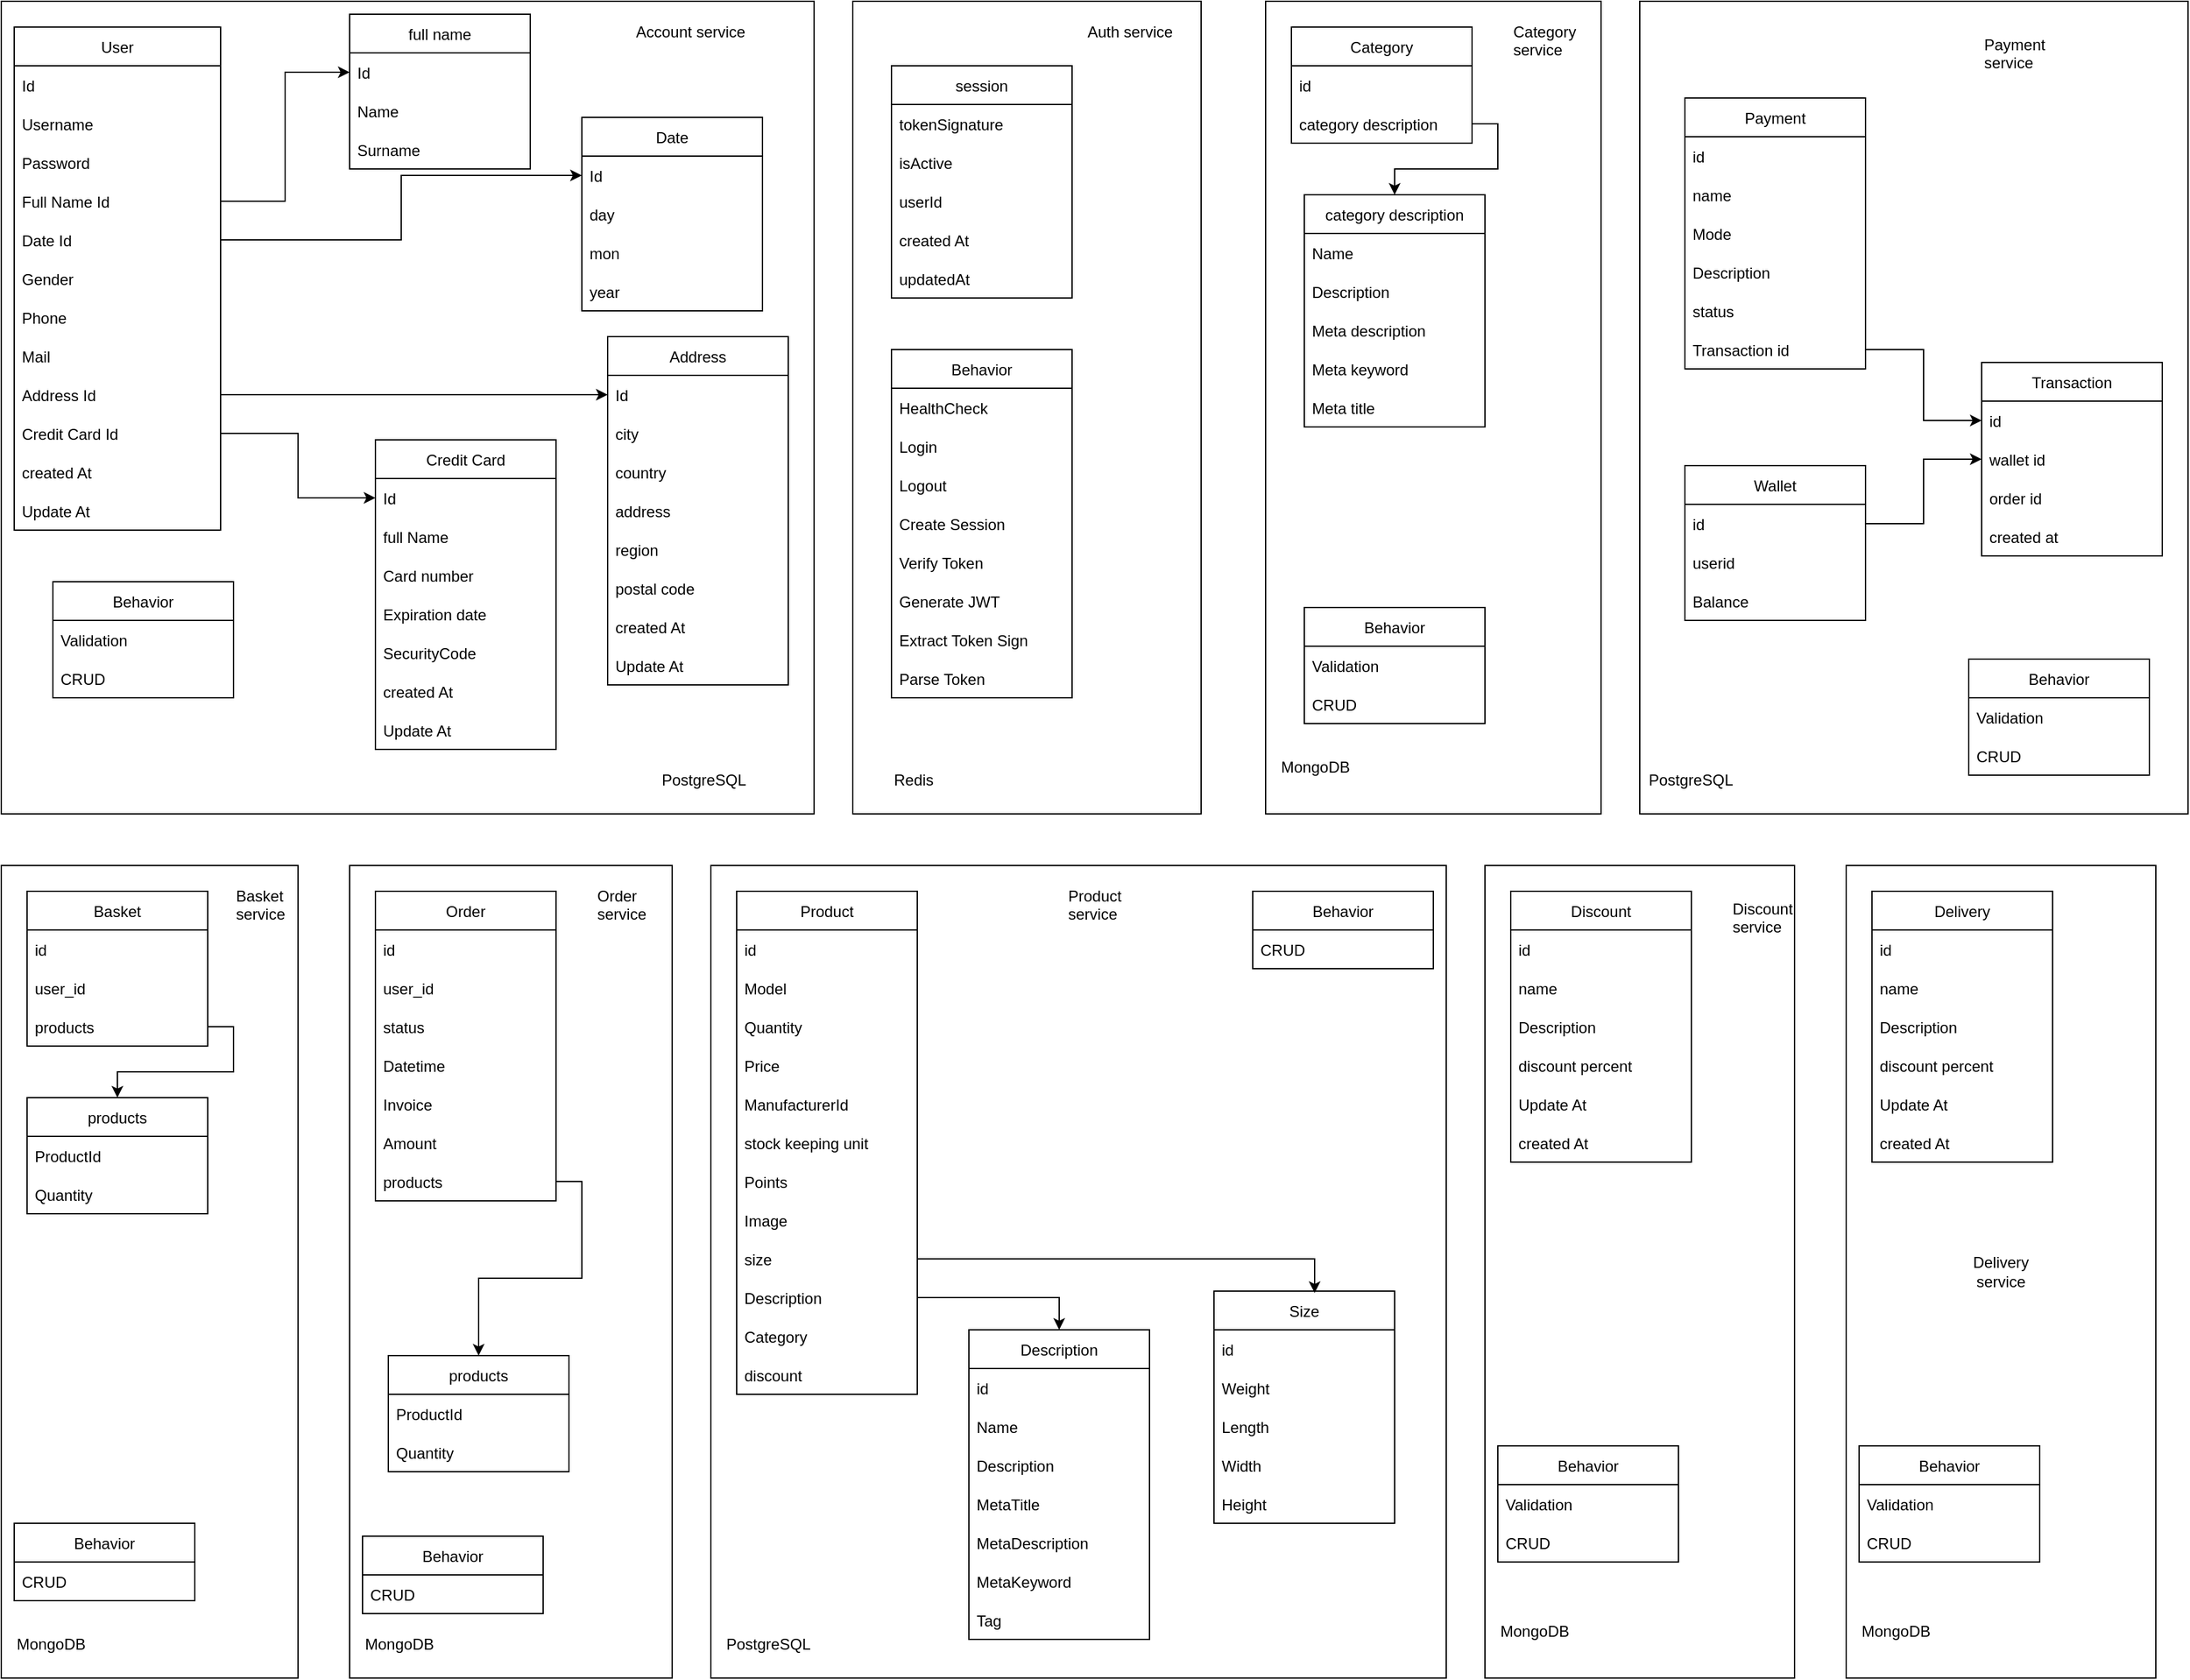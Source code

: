 <mxfile version="17.4.6" type="device"><diagram id="QodYgu4wRGv-a1QYuqmy" name="Page-1"><mxGraphModel dx="2462" dy="1123" grid="1" gridSize="10" guides="1" tooltips="1" connect="1" arrows="1" fold="1" page="0" pageScale="1" pageWidth="850" pageHeight="1100" math="0" shadow="0"><root><mxCell id="0"/><mxCell id="1" parent="0"/><mxCell id="Ab3sia8D4snKy1wWI04k-72" value="" style="rounded=0;whiteSpace=wrap;html=1;" vertex="1" parent="1"><mxGeometry x="70" y="-110" width="270" height="630" as="geometry"/></mxCell><mxCell id="Ab3sia8D4snKy1wWI04k-45" value="" style="whiteSpace=wrap;html=1;aspect=fixed;" vertex="1" parent="1"><mxGeometry x="-590" y="-110" width="630" height="630" as="geometry"/></mxCell><mxCell id="Ab3sia8D4snKy1wWI04k-1" value="User" style="swimlane;fontStyle=0;childLayout=stackLayout;horizontal=1;startSize=30;horizontalStack=0;resizeParent=1;resizeParentMax=0;resizeLast=0;collapsible=1;marginBottom=0;" vertex="1" parent="1"><mxGeometry x="-580" y="-90" width="160" height="390" as="geometry"><mxRectangle x="-580" y="-60" width="60" height="30" as="alternateBounds"/></mxGeometry></mxCell><mxCell id="Ab3sia8D4snKy1wWI04k-2" value="Id" style="text;strokeColor=none;fillColor=none;align=left;verticalAlign=middle;spacingLeft=4;spacingRight=4;overflow=hidden;points=[[0,0.5],[1,0.5]];portConstraint=eastwest;rotatable=0;" vertex="1" parent="Ab3sia8D4snKy1wWI04k-1"><mxGeometry y="30" width="160" height="30" as="geometry"/></mxCell><mxCell id="Ab3sia8D4snKy1wWI04k-3" value="Username" style="text;strokeColor=none;fillColor=none;align=left;verticalAlign=middle;spacingLeft=4;spacingRight=4;overflow=hidden;points=[[0,0.5],[1,0.5]];portConstraint=eastwest;rotatable=0;" vertex="1" parent="Ab3sia8D4snKy1wWI04k-1"><mxGeometry y="60" width="160" height="30" as="geometry"/></mxCell><mxCell id="Ab3sia8D4snKy1wWI04k-10" value="Password" style="text;strokeColor=none;fillColor=none;align=left;verticalAlign=middle;spacingLeft=4;spacingRight=4;overflow=hidden;points=[[0,0.5],[1,0.5]];portConstraint=eastwest;rotatable=0;" vertex="1" parent="Ab3sia8D4snKy1wWI04k-1"><mxGeometry y="90" width="160" height="30" as="geometry"/></mxCell><mxCell id="Ab3sia8D4snKy1wWI04k-11" value="Full Name Id" style="text;strokeColor=none;fillColor=none;align=left;verticalAlign=middle;spacingLeft=4;spacingRight=4;overflow=hidden;points=[[0,0.5],[1,0.5]];portConstraint=eastwest;rotatable=0;" vertex="1" parent="Ab3sia8D4snKy1wWI04k-1"><mxGeometry y="120" width="160" height="30" as="geometry"/></mxCell><mxCell id="Ab3sia8D4snKy1wWI04k-12" value="Date Id" style="text;strokeColor=none;fillColor=none;align=left;verticalAlign=middle;spacingLeft=4;spacingRight=4;overflow=hidden;points=[[0,0.5],[1,0.5]];portConstraint=eastwest;rotatable=0;" vertex="1" parent="Ab3sia8D4snKy1wWI04k-1"><mxGeometry y="150" width="160" height="30" as="geometry"/></mxCell><mxCell id="Ab3sia8D4snKy1wWI04k-13" value="Gender" style="text;strokeColor=none;fillColor=none;align=left;verticalAlign=middle;spacingLeft=4;spacingRight=4;overflow=hidden;points=[[0,0.5],[1,0.5]];portConstraint=eastwest;rotatable=0;" vertex="1" parent="Ab3sia8D4snKy1wWI04k-1"><mxGeometry y="180" width="160" height="30" as="geometry"/></mxCell><mxCell id="Ab3sia8D4snKy1wWI04k-9" value="Phone" style="text;strokeColor=none;fillColor=none;align=left;verticalAlign=middle;spacingLeft=4;spacingRight=4;overflow=hidden;points=[[0,0.5],[1,0.5]];portConstraint=eastwest;rotatable=0;" vertex="1" parent="Ab3sia8D4snKy1wWI04k-1"><mxGeometry y="210" width="160" height="30" as="geometry"/></mxCell><mxCell id="Ab3sia8D4snKy1wWI04k-25" value="Mail" style="text;strokeColor=none;fillColor=none;align=left;verticalAlign=middle;spacingLeft=4;spacingRight=4;overflow=hidden;points=[[0,0.5],[1,0.5]];portConstraint=eastwest;rotatable=0;" vertex="1" parent="Ab3sia8D4snKy1wWI04k-1"><mxGeometry y="240" width="160" height="30" as="geometry"/></mxCell><mxCell id="Ab3sia8D4snKy1wWI04k-26" value="Address Id" style="text;strokeColor=none;fillColor=none;align=left;verticalAlign=middle;spacingLeft=4;spacingRight=4;overflow=hidden;points=[[0,0.5],[1,0.5]];portConstraint=eastwest;rotatable=0;" vertex="1" parent="Ab3sia8D4snKy1wWI04k-1"><mxGeometry y="270" width="160" height="30" as="geometry"/></mxCell><mxCell id="Ab3sia8D4snKy1wWI04k-4" value="Credit Card Id" style="text;strokeColor=none;fillColor=none;align=left;verticalAlign=middle;spacingLeft=4;spacingRight=4;overflow=hidden;points=[[0,0.5],[1,0.5]];portConstraint=eastwest;rotatable=0;" vertex="1" parent="Ab3sia8D4snKy1wWI04k-1"><mxGeometry y="300" width="160" height="30" as="geometry"/></mxCell><mxCell id="Ab3sia8D4snKy1wWI04k-58" value="created At" style="text;strokeColor=none;fillColor=none;align=left;verticalAlign=middle;spacingLeft=4;spacingRight=4;overflow=hidden;points=[[0,0.5],[1,0.5]];portConstraint=eastwest;rotatable=0;" vertex="1" parent="Ab3sia8D4snKy1wWI04k-1"><mxGeometry y="330" width="160" height="30" as="geometry"/></mxCell><mxCell id="Ab3sia8D4snKy1wWI04k-75" value="Update At" style="text;strokeColor=none;fillColor=none;align=left;verticalAlign=middle;spacingLeft=4;spacingRight=4;overflow=hidden;points=[[0,0.5],[1,0.5]];portConstraint=eastwest;rotatable=0;" vertex="1" parent="Ab3sia8D4snKy1wWI04k-1"><mxGeometry y="360" width="160" height="30" as="geometry"/></mxCell><mxCell id="Ab3sia8D4snKy1wWI04k-14" value="full name" style="swimlane;fontStyle=0;childLayout=stackLayout;horizontal=1;startSize=30;horizontalStack=0;resizeParent=1;resizeParentMax=0;resizeLast=0;collapsible=1;marginBottom=0;" vertex="1" parent="1"><mxGeometry x="-320" y="-100" width="140" height="120" as="geometry"><mxRectangle x="-315" y="-90" width="80" height="30" as="alternateBounds"/></mxGeometry></mxCell><mxCell id="Ab3sia8D4snKy1wWI04k-15" value="Id" style="text;strokeColor=none;fillColor=none;align=left;verticalAlign=middle;spacingLeft=4;spacingRight=4;overflow=hidden;points=[[0,0.5],[1,0.5]];portConstraint=eastwest;rotatable=0;" vertex="1" parent="Ab3sia8D4snKy1wWI04k-14"><mxGeometry y="30" width="140" height="30" as="geometry"/></mxCell><mxCell id="Ab3sia8D4snKy1wWI04k-16" value="Name" style="text;strokeColor=none;fillColor=none;align=left;verticalAlign=middle;spacingLeft=4;spacingRight=4;overflow=hidden;points=[[0,0.5],[1,0.5]];portConstraint=eastwest;rotatable=0;" vertex="1" parent="Ab3sia8D4snKy1wWI04k-14"><mxGeometry y="60" width="140" height="30" as="geometry"/></mxCell><mxCell id="Ab3sia8D4snKy1wWI04k-17" value="Surname" style="text;strokeColor=none;fillColor=none;align=left;verticalAlign=middle;spacingLeft=4;spacingRight=4;overflow=hidden;points=[[0,0.5],[1,0.5]];portConstraint=eastwest;rotatable=0;" vertex="1" parent="Ab3sia8D4snKy1wWI04k-14"><mxGeometry y="90" width="140" height="30" as="geometry"/></mxCell><mxCell id="Ab3sia8D4snKy1wWI04k-18" style="edgeStyle=orthogonalEdgeStyle;rounded=0;orthogonalLoop=1;jettySize=auto;html=1;entryX=0;entryY=0.5;entryDx=0;entryDy=0;" edge="1" parent="1" source="Ab3sia8D4snKy1wWI04k-11" target="Ab3sia8D4snKy1wWI04k-15"><mxGeometry relative="1" as="geometry"/></mxCell><mxCell id="Ab3sia8D4snKy1wWI04k-19" value="Date" style="swimlane;fontStyle=0;childLayout=stackLayout;horizontal=1;startSize=30;horizontalStack=0;resizeParent=1;resizeParentMax=0;resizeLast=0;collapsible=1;marginBottom=0;" vertex="1" parent="1"><mxGeometry x="-140" y="-20" width="140" height="150" as="geometry"><mxRectangle x="-160" width="60" height="30" as="alternateBounds"/></mxGeometry></mxCell><mxCell id="Ab3sia8D4snKy1wWI04k-20" value="Id" style="text;strokeColor=none;fillColor=none;align=left;verticalAlign=middle;spacingLeft=4;spacingRight=4;overflow=hidden;points=[[0,0.5],[1,0.5]];portConstraint=eastwest;rotatable=0;" vertex="1" parent="Ab3sia8D4snKy1wWI04k-19"><mxGeometry y="30" width="140" height="30" as="geometry"/></mxCell><mxCell id="Ab3sia8D4snKy1wWI04k-24" value="day    " style="text;strokeColor=none;fillColor=none;align=left;verticalAlign=middle;spacingLeft=4;spacingRight=4;overflow=hidden;points=[[0,0.5],[1,0.5]];portConstraint=eastwest;rotatable=0;" vertex="1" parent="Ab3sia8D4snKy1wWI04k-19"><mxGeometry y="60" width="140" height="30" as="geometry"/></mxCell><mxCell id="Ab3sia8D4snKy1wWI04k-21" value="mon" style="text;strokeColor=none;fillColor=none;align=left;verticalAlign=middle;spacingLeft=4;spacingRight=4;overflow=hidden;points=[[0,0.5],[1,0.5]];portConstraint=eastwest;rotatable=0;" vertex="1" parent="Ab3sia8D4snKy1wWI04k-19"><mxGeometry y="90" width="140" height="30" as="geometry"/></mxCell><mxCell id="Ab3sia8D4snKy1wWI04k-22" value="year" style="text;strokeColor=none;fillColor=none;align=left;verticalAlign=middle;spacingLeft=4;spacingRight=4;overflow=hidden;points=[[0,0.5],[1,0.5]];portConstraint=eastwest;rotatable=0;" vertex="1" parent="Ab3sia8D4snKy1wWI04k-19"><mxGeometry y="120" width="140" height="30" as="geometry"/></mxCell><mxCell id="Ab3sia8D4snKy1wWI04k-23" style="edgeStyle=orthogonalEdgeStyle;rounded=0;orthogonalLoop=1;jettySize=auto;html=1;entryX=0;entryY=0.5;entryDx=0;entryDy=0;" edge="1" parent="1" source="Ab3sia8D4snKy1wWI04k-12" target="Ab3sia8D4snKy1wWI04k-20"><mxGeometry relative="1" as="geometry"/></mxCell><mxCell id="Ab3sia8D4snKy1wWI04k-27" value="Credit Card" style="swimlane;fontStyle=0;childLayout=stackLayout;horizontal=1;startSize=30;horizontalStack=0;resizeParent=1;resizeParentMax=0;resizeLast=0;collapsible=1;marginBottom=0;" vertex="1" parent="1"><mxGeometry x="-300" y="230" width="140" height="240" as="geometry"><mxRectangle x="-550" y="300" width="90" height="30" as="alternateBounds"/></mxGeometry></mxCell><mxCell id="Ab3sia8D4snKy1wWI04k-28" value="Id" style="text;strokeColor=none;fillColor=none;align=left;verticalAlign=middle;spacingLeft=4;spacingRight=4;overflow=hidden;points=[[0,0.5],[1,0.5]];portConstraint=eastwest;rotatable=0;" vertex="1" parent="Ab3sia8D4snKy1wWI04k-27"><mxGeometry y="30" width="140" height="30" as="geometry"/></mxCell><mxCell id="Ab3sia8D4snKy1wWI04k-29" value="full Name" style="text;strokeColor=none;fillColor=none;align=left;verticalAlign=middle;spacingLeft=4;spacingRight=4;overflow=hidden;points=[[0,0.5],[1,0.5]];portConstraint=eastwest;rotatable=0;" vertex="1" parent="Ab3sia8D4snKy1wWI04k-27"><mxGeometry y="60" width="140" height="30" as="geometry"/></mxCell><mxCell id="Ab3sia8D4snKy1wWI04k-30" value="Card number" style="text;strokeColor=none;fillColor=none;align=left;verticalAlign=middle;spacingLeft=4;spacingRight=4;overflow=hidden;points=[[0,0.5],[1,0.5]];portConstraint=eastwest;rotatable=0;" vertex="1" parent="Ab3sia8D4snKy1wWI04k-27"><mxGeometry y="90" width="140" height="30" as="geometry"/></mxCell><mxCell id="Ab3sia8D4snKy1wWI04k-43" value="Expiration date" style="text;strokeColor=none;fillColor=none;align=left;verticalAlign=middle;spacingLeft=4;spacingRight=4;overflow=hidden;points=[[0,0.5],[1,0.5]];portConstraint=eastwest;rotatable=0;" vertex="1" parent="Ab3sia8D4snKy1wWI04k-27"><mxGeometry y="120" width="140" height="30" as="geometry"/></mxCell><mxCell id="Ab3sia8D4snKy1wWI04k-42" value="SecurityCode" style="text;strokeColor=none;fillColor=none;align=left;verticalAlign=middle;spacingLeft=4;spacingRight=4;overflow=hidden;points=[[0,0.5],[1,0.5]];portConstraint=eastwest;rotatable=0;" vertex="1" parent="Ab3sia8D4snKy1wWI04k-27"><mxGeometry y="150" width="140" height="30" as="geometry"/></mxCell><mxCell id="Ab3sia8D4snKy1wWI04k-78" value="created At" style="text;strokeColor=none;fillColor=none;align=left;verticalAlign=middle;spacingLeft=4;spacingRight=4;overflow=hidden;points=[[0,0.5],[1,0.5]];portConstraint=eastwest;rotatable=0;" vertex="1" parent="Ab3sia8D4snKy1wWI04k-27"><mxGeometry y="180" width="140" height="30" as="geometry"/></mxCell><mxCell id="Ab3sia8D4snKy1wWI04k-79" value="Update At" style="text;strokeColor=none;fillColor=none;align=left;verticalAlign=middle;spacingLeft=4;spacingRight=4;overflow=hidden;points=[[0,0.5],[1,0.5]];portConstraint=eastwest;rotatable=0;" vertex="1" parent="Ab3sia8D4snKy1wWI04k-27"><mxGeometry y="210" width="140" height="30" as="geometry"/></mxCell><mxCell id="Ab3sia8D4snKy1wWI04k-31" value="Address" style="swimlane;fontStyle=0;childLayout=stackLayout;horizontal=1;startSize=30;horizontalStack=0;resizeParent=1;resizeParentMax=0;resizeLast=0;collapsible=1;marginBottom=0;" vertex="1" parent="1"><mxGeometry x="-120" y="150" width="140" height="270" as="geometry"><mxRectangle x="-330" y="130" width="80" height="30" as="alternateBounds"/></mxGeometry></mxCell><mxCell id="Ab3sia8D4snKy1wWI04k-32" value="Id    " style="text;strokeColor=none;fillColor=none;align=left;verticalAlign=middle;spacingLeft=4;spacingRight=4;overflow=hidden;points=[[0,0.5],[1,0.5]];portConstraint=eastwest;rotatable=0;" vertex="1" parent="Ab3sia8D4snKy1wWI04k-31"><mxGeometry y="30" width="140" height="30" as="geometry"/></mxCell><mxCell id="Ab3sia8D4snKy1wWI04k-33" value="city" style="text;strokeColor=none;fillColor=none;align=left;verticalAlign=middle;spacingLeft=4;spacingRight=4;overflow=hidden;points=[[0,0.5],[1,0.5]];portConstraint=eastwest;rotatable=0;" vertex="1" parent="Ab3sia8D4snKy1wWI04k-31"><mxGeometry y="60" width="140" height="30" as="geometry"/></mxCell><mxCell id="Ab3sia8D4snKy1wWI04k-34" value="country" style="text;strokeColor=none;fillColor=none;align=left;verticalAlign=middle;spacingLeft=4;spacingRight=4;overflow=hidden;points=[[0,0.5],[1,0.5]];portConstraint=eastwest;rotatable=0;" vertex="1" parent="Ab3sia8D4snKy1wWI04k-31"><mxGeometry y="90" width="140" height="30" as="geometry"/></mxCell><mxCell id="Ab3sia8D4snKy1wWI04k-37" value="address" style="text;strokeColor=none;fillColor=none;align=left;verticalAlign=middle;spacingLeft=4;spacingRight=4;overflow=hidden;points=[[0,0.5],[1,0.5]];portConstraint=eastwest;rotatable=0;" vertex="1" parent="Ab3sia8D4snKy1wWI04k-31"><mxGeometry y="120" width="140" height="30" as="geometry"/></mxCell><mxCell id="Ab3sia8D4snKy1wWI04k-38" value="region" style="text;strokeColor=none;fillColor=none;align=left;verticalAlign=middle;spacingLeft=4;spacingRight=4;overflow=hidden;points=[[0,0.5],[1,0.5]];portConstraint=eastwest;rotatable=0;" vertex="1" parent="Ab3sia8D4snKy1wWI04k-31"><mxGeometry y="150" width="140" height="30" as="geometry"/></mxCell><mxCell id="Ab3sia8D4snKy1wWI04k-39" value="postal code" style="text;strokeColor=none;fillColor=none;align=left;verticalAlign=middle;spacingLeft=4;spacingRight=4;overflow=hidden;points=[[0,0.5],[1,0.5]];portConstraint=eastwest;rotatable=0;" vertex="1" parent="Ab3sia8D4snKy1wWI04k-31"><mxGeometry y="180" width="140" height="30" as="geometry"/></mxCell><mxCell id="Ab3sia8D4snKy1wWI04k-76" value="created At" style="text;strokeColor=none;fillColor=none;align=left;verticalAlign=middle;spacingLeft=4;spacingRight=4;overflow=hidden;points=[[0,0.5],[1,0.5]];portConstraint=eastwest;rotatable=0;" vertex="1" parent="Ab3sia8D4snKy1wWI04k-31"><mxGeometry y="210" width="140" height="30" as="geometry"/></mxCell><mxCell id="Ab3sia8D4snKy1wWI04k-77" value="Update At" style="text;strokeColor=none;fillColor=none;align=left;verticalAlign=middle;spacingLeft=4;spacingRight=4;overflow=hidden;points=[[0,0.5],[1,0.5]];portConstraint=eastwest;rotatable=0;" vertex="1" parent="Ab3sia8D4snKy1wWI04k-31"><mxGeometry y="240" width="140" height="30" as="geometry"/></mxCell><mxCell id="Ab3sia8D4snKy1wWI04k-40" style="edgeStyle=orthogonalEdgeStyle;rounded=0;orthogonalLoop=1;jettySize=auto;html=1;exitX=1;exitY=0.5;exitDx=0;exitDy=0;entryX=0;entryY=0.5;entryDx=0;entryDy=0;" edge="1" parent="1" source="Ab3sia8D4snKy1wWI04k-26" target="Ab3sia8D4snKy1wWI04k-32"><mxGeometry relative="1" as="geometry"/></mxCell><mxCell id="Ab3sia8D4snKy1wWI04k-46" value="&lt;div&gt;Account service&lt;/div&gt;" style="text;whiteSpace=wrap;html=1;" vertex="1" parent="1"><mxGeometry x="-100" y="-100" width="100" height="30" as="geometry"/></mxCell><mxCell id="Ab3sia8D4snKy1wWI04k-48" value="Behavior" style="swimlane;fontStyle=0;childLayout=stackLayout;horizontal=1;startSize=30;horizontalStack=0;resizeParent=1;resizeParentMax=0;resizeLast=0;collapsible=1;marginBottom=0;" vertex="1" parent="1"><mxGeometry x="-550" y="340" width="140" height="90" as="geometry"/></mxCell><mxCell id="Ab3sia8D4snKy1wWI04k-49" value="Validation" style="text;strokeColor=none;fillColor=none;align=left;verticalAlign=middle;spacingLeft=4;spacingRight=4;overflow=hidden;points=[[0,0.5],[1,0.5]];portConstraint=eastwest;rotatable=0;" vertex="1" parent="Ab3sia8D4snKy1wWI04k-48"><mxGeometry y="30" width="140" height="30" as="geometry"/></mxCell><mxCell id="Ab3sia8D4snKy1wWI04k-74" value="CRUD" style="text;strokeColor=none;fillColor=none;align=left;verticalAlign=middle;spacingLeft=4;spacingRight=4;overflow=hidden;points=[[0,0.5],[1,0.5]];portConstraint=eastwest;rotatable=0;" vertex="1" parent="Ab3sia8D4snKy1wWI04k-48"><mxGeometry y="60" width="140" height="30" as="geometry"/></mxCell><mxCell id="Ab3sia8D4snKy1wWI04k-53" value="session" style="swimlane;fontStyle=0;childLayout=stackLayout;horizontal=1;startSize=30;horizontalStack=0;resizeParent=1;resizeParentMax=0;resizeLast=0;collapsible=1;marginBottom=0;" vertex="1" parent="1"><mxGeometry x="100" y="-60" width="140" height="180" as="geometry"/></mxCell><mxCell id="Ab3sia8D4snKy1wWI04k-54" value="tokenSignature" style="text;strokeColor=none;fillColor=none;align=left;verticalAlign=middle;spacingLeft=4;spacingRight=4;overflow=hidden;points=[[0,0.5],[1,0.5]];portConstraint=eastwest;rotatable=0;" vertex="1" parent="Ab3sia8D4snKy1wWI04k-53"><mxGeometry y="30" width="140" height="30" as="geometry"/></mxCell><mxCell id="Ab3sia8D4snKy1wWI04k-57" value="isActive" style="text;strokeColor=none;fillColor=none;align=left;verticalAlign=middle;spacingLeft=4;spacingRight=4;overflow=hidden;points=[[0,0.5],[1,0.5]];portConstraint=eastwest;rotatable=0;" vertex="1" parent="Ab3sia8D4snKy1wWI04k-53"><mxGeometry y="60" width="140" height="30" as="geometry"/></mxCell><mxCell id="Ab3sia8D4snKy1wWI04k-59" value="userId" style="text;strokeColor=none;fillColor=none;align=left;verticalAlign=middle;spacingLeft=4;spacingRight=4;overflow=hidden;points=[[0,0.5],[1,0.5]];portConstraint=eastwest;rotatable=0;" vertex="1" parent="Ab3sia8D4snKy1wWI04k-53"><mxGeometry y="90" width="140" height="30" as="geometry"/></mxCell><mxCell id="Ab3sia8D4snKy1wWI04k-68" value="created At" style="text;strokeColor=none;fillColor=none;align=left;verticalAlign=middle;spacingLeft=4;spacingRight=4;overflow=hidden;points=[[0,0.5],[1,0.5]];portConstraint=eastwest;rotatable=0;" vertex="1" parent="Ab3sia8D4snKy1wWI04k-53"><mxGeometry y="120" width="140" height="30" as="geometry"/></mxCell><mxCell id="Ab3sia8D4snKy1wWI04k-55" value="updatedAt" style="text;strokeColor=none;fillColor=none;align=left;verticalAlign=middle;spacingLeft=4;spacingRight=4;overflow=hidden;points=[[0,0.5],[1,0.5]];portConstraint=eastwest;rotatable=0;" vertex="1" parent="Ab3sia8D4snKy1wWI04k-53"><mxGeometry y="150" width="140" height="30" as="geometry"/></mxCell><mxCell id="Ab3sia8D4snKy1wWI04k-60" value="Behavior" style="swimlane;fontStyle=0;childLayout=stackLayout;horizontal=1;startSize=30;horizontalStack=0;resizeParent=1;resizeParentMax=0;resizeLast=0;collapsible=1;marginBottom=0;" vertex="1" parent="1"><mxGeometry x="100" y="160" width="140" height="270" as="geometry"/></mxCell><mxCell id="Ab3sia8D4snKy1wWI04k-61" value="HealthCheck" style="text;strokeColor=none;fillColor=none;align=left;verticalAlign=middle;spacingLeft=4;spacingRight=4;overflow=hidden;points=[[0,0.5],[1,0.5]];portConstraint=eastwest;rotatable=0;" vertex="1" parent="Ab3sia8D4snKy1wWI04k-60"><mxGeometry y="30" width="140" height="30" as="geometry"/></mxCell><mxCell id="Ab3sia8D4snKy1wWI04k-62" value="Login" style="text;strokeColor=none;fillColor=none;align=left;verticalAlign=middle;spacingLeft=4;spacingRight=4;overflow=hidden;points=[[0,0.5],[1,0.5]];portConstraint=eastwest;rotatable=0;" vertex="1" parent="Ab3sia8D4snKy1wWI04k-60"><mxGeometry y="60" width="140" height="30" as="geometry"/></mxCell><mxCell id="Ab3sia8D4snKy1wWI04k-63" value="Logout" style="text;strokeColor=none;fillColor=none;align=left;verticalAlign=middle;spacingLeft=4;spacingRight=4;overflow=hidden;points=[[0,0.5],[1,0.5]];portConstraint=eastwest;rotatable=0;" vertex="1" parent="Ab3sia8D4snKy1wWI04k-60"><mxGeometry y="90" width="140" height="30" as="geometry"/></mxCell><mxCell id="Ab3sia8D4snKy1wWI04k-64" value="Create Session" style="text;strokeColor=none;fillColor=none;align=left;verticalAlign=middle;spacingLeft=4;spacingRight=4;overflow=hidden;points=[[0,0.5],[1,0.5]];portConstraint=eastwest;rotatable=0;" vertex="1" parent="Ab3sia8D4snKy1wWI04k-60"><mxGeometry y="120" width="140" height="30" as="geometry"/></mxCell><mxCell id="Ab3sia8D4snKy1wWI04k-65" value="Verify Token" style="text;strokeColor=none;fillColor=none;align=left;verticalAlign=middle;spacingLeft=4;spacingRight=4;overflow=hidden;points=[[0,0.5],[1,0.5]];portConstraint=eastwest;rotatable=0;" vertex="1" parent="Ab3sia8D4snKy1wWI04k-60"><mxGeometry y="150" width="140" height="30" as="geometry"/></mxCell><mxCell id="Ab3sia8D4snKy1wWI04k-69" value="Generate JWT" style="text;strokeColor=none;fillColor=none;align=left;verticalAlign=middle;spacingLeft=4;spacingRight=4;overflow=hidden;points=[[0,0.5],[1,0.5]];portConstraint=eastwest;rotatable=0;" vertex="1" parent="Ab3sia8D4snKy1wWI04k-60"><mxGeometry y="180" width="140" height="30" as="geometry"/></mxCell><mxCell id="Ab3sia8D4snKy1wWI04k-70" value="Extract Token Sign" style="text;strokeColor=none;fillColor=none;align=left;verticalAlign=middle;spacingLeft=4;spacingRight=4;overflow=hidden;points=[[0,0.5],[1,0.5]];portConstraint=eastwest;rotatable=0;" vertex="1" parent="Ab3sia8D4snKy1wWI04k-60"><mxGeometry y="210" width="140" height="30" as="geometry"/></mxCell><mxCell id="Ab3sia8D4snKy1wWI04k-71" value="Parse Token" style="text;strokeColor=none;fillColor=none;align=left;verticalAlign=middle;spacingLeft=4;spacingRight=4;overflow=hidden;points=[[0,0.5],[1,0.5]];portConstraint=eastwest;rotatable=0;" vertex="1" parent="Ab3sia8D4snKy1wWI04k-60"><mxGeometry y="240" width="140" height="30" as="geometry"/></mxCell><mxCell id="Ab3sia8D4snKy1wWI04k-67" value="Auth service" style="text;whiteSpace=wrap;html=1;" vertex="1" parent="1"><mxGeometry x="250" y="-100" width="80" height="30" as="geometry"/></mxCell><mxCell id="Ab3sia8D4snKy1wWI04k-80" style="edgeStyle=orthogonalEdgeStyle;rounded=0;orthogonalLoop=1;jettySize=auto;html=1;exitX=1;exitY=0.5;exitDx=0;exitDy=0;entryX=0;entryY=0.5;entryDx=0;entryDy=0;" edge="1" parent="1" source="Ab3sia8D4snKy1wWI04k-4" target="Ab3sia8D4snKy1wWI04k-28"><mxGeometry relative="1" as="geometry"><mxPoint x="-320" y="280" as="targetPoint"/></mxGeometry></mxCell><mxCell id="Ab3sia8D4snKy1wWI04k-82" value="" style="rounded=0;whiteSpace=wrap;html=1;" vertex="1" parent="1"><mxGeometry x="390" y="-110" width="260" height="630" as="geometry"/></mxCell><mxCell id="Ab3sia8D4snKy1wWI04k-83" value="Behavior" style="swimlane;fontStyle=0;childLayout=stackLayout;horizontal=1;startSize=30;horizontalStack=0;resizeParent=1;resizeParentMax=0;resizeLast=0;collapsible=1;marginBottom=0;" vertex="1" parent="1"><mxGeometry x="420" y="360" width="140" height="90" as="geometry"/></mxCell><mxCell id="Ab3sia8D4snKy1wWI04k-84" value="Validation" style="text;strokeColor=none;fillColor=none;align=left;verticalAlign=middle;spacingLeft=4;spacingRight=4;overflow=hidden;points=[[0,0.5],[1,0.5]];portConstraint=eastwest;rotatable=0;" vertex="1" parent="Ab3sia8D4snKy1wWI04k-83"><mxGeometry y="30" width="140" height="30" as="geometry"/></mxCell><mxCell id="Ab3sia8D4snKy1wWI04k-85" value="CRUD" style="text;strokeColor=none;fillColor=none;align=left;verticalAlign=middle;spacingLeft=4;spacingRight=4;overflow=hidden;points=[[0,0.5],[1,0.5]];portConstraint=eastwest;rotatable=0;" vertex="1" parent="Ab3sia8D4snKy1wWI04k-83"><mxGeometry y="60" width="140" height="30" as="geometry"/></mxCell><mxCell id="Ab3sia8D4snKy1wWI04k-86" value="Category" style="swimlane;fontStyle=0;childLayout=stackLayout;horizontal=1;startSize=30;horizontalStack=0;resizeParent=1;resizeParentMax=0;resizeLast=0;collapsible=1;marginBottom=0;" vertex="1" parent="1"><mxGeometry x="410" y="-90" width="140" height="90" as="geometry"/></mxCell><mxCell id="Ab3sia8D4snKy1wWI04k-87" value="id" style="text;strokeColor=none;fillColor=none;align=left;verticalAlign=middle;spacingLeft=4;spacingRight=4;overflow=hidden;points=[[0,0.5],[1,0.5]];portConstraint=eastwest;rotatable=0;" vertex="1" parent="Ab3sia8D4snKy1wWI04k-86"><mxGeometry y="30" width="140" height="30" as="geometry"/></mxCell><mxCell id="Ab3sia8D4snKy1wWI04k-88" value="category description" style="text;strokeColor=none;fillColor=none;align=left;verticalAlign=middle;spacingLeft=4;spacingRight=4;overflow=hidden;points=[[0,0.5],[1,0.5]];portConstraint=eastwest;rotatable=0;" vertex="1" parent="Ab3sia8D4snKy1wWI04k-86"><mxGeometry y="60" width="140" height="30" as="geometry"/></mxCell><mxCell id="Ab3sia8D4snKy1wWI04k-90" value="category description" style="swimlane;fontStyle=0;childLayout=stackLayout;horizontal=1;startSize=30;horizontalStack=0;resizeParent=1;resizeParentMax=0;resizeLast=0;collapsible=1;marginBottom=0;" vertex="1" parent="1"><mxGeometry x="420" y="40" width="140" height="180" as="geometry"/></mxCell><mxCell id="Ab3sia8D4snKy1wWI04k-91" value="Name" style="text;strokeColor=none;fillColor=none;align=left;verticalAlign=middle;spacingLeft=4;spacingRight=4;overflow=hidden;points=[[0,0.5],[1,0.5]];portConstraint=eastwest;rotatable=0;" vertex="1" parent="Ab3sia8D4snKy1wWI04k-90"><mxGeometry y="30" width="140" height="30" as="geometry"/></mxCell><mxCell id="Ab3sia8D4snKy1wWI04k-92" value="Description" style="text;strokeColor=none;fillColor=none;align=left;verticalAlign=middle;spacingLeft=4;spacingRight=4;overflow=hidden;points=[[0,0.5],[1,0.5]];portConstraint=eastwest;rotatable=0;" vertex="1" parent="Ab3sia8D4snKy1wWI04k-90"><mxGeometry y="60" width="140" height="30" as="geometry"/></mxCell><mxCell id="Ab3sia8D4snKy1wWI04k-93" value="Meta description" style="text;strokeColor=none;fillColor=none;align=left;verticalAlign=middle;spacingLeft=4;spacingRight=4;overflow=hidden;points=[[0,0.5],[1,0.5]];portConstraint=eastwest;rotatable=0;" vertex="1" parent="Ab3sia8D4snKy1wWI04k-90"><mxGeometry y="90" width="140" height="30" as="geometry"/></mxCell><mxCell id="Ab3sia8D4snKy1wWI04k-98" value="Meta keyword" style="text;strokeColor=none;fillColor=none;align=left;verticalAlign=middle;spacingLeft=4;spacingRight=4;overflow=hidden;points=[[0,0.5],[1,0.5]];portConstraint=eastwest;rotatable=0;" vertex="1" parent="Ab3sia8D4snKy1wWI04k-90"><mxGeometry y="120" width="140" height="30" as="geometry"/></mxCell><mxCell id="Ab3sia8D4snKy1wWI04k-99" value="Meta title" style="text;strokeColor=none;fillColor=none;align=left;verticalAlign=middle;spacingLeft=4;spacingRight=4;overflow=hidden;points=[[0,0.5],[1,0.5]];portConstraint=eastwest;rotatable=0;" vertex="1" parent="Ab3sia8D4snKy1wWI04k-90"><mxGeometry y="150" width="140" height="30" as="geometry"/></mxCell><mxCell id="Ab3sia8D4snKy1wWI04k-94" style="edgeStyle=orthogonalEdgeStyle;rounded=0;orthogonalLoop=1;jettySize=auto;html=1;exitX=1;exitY=0.5;exitDx=0;exitDy=0;entryX=0.5;entryY=0;entryDx=0;entryDy=0;" edge="1" parent="1" source="Ab3sia8D4snKy1wWI04k-88" target="Ab3sia8D4snKy1wWI04k-90"><mxGeometry relative="1" as="geometry"/></mxCell><mxCell id="Ab3sia8D4snKy1wWI04k-95" value="PostgreSQL" style="text;whiteSpace=wrap;html=1;" vertex="1" parent="1"><mxGeometry x="-80" y="480" width="90" height="30" as="geometry"/></mxCell><mxCell id="Ab3sia8D4snKy1wWI04k-96" value="MongoDB" style="text;whiteSpace=wrap;html=1;" vertex="1" parent="1"><mxGeometry x="400" y="470" width="80" height="30" as="geometry"/></mxCell><mxCell id="Ab3sia8D4snKy1wWI04k-97" value="Redis" style="text;whiteSpace=wrap;html=1;" vertex="1" parent="1"><mxGeometry x="100" y="480" width="60" height="30" as="geometry"/></mxCell><mxCell id="Ab3sia8D4snKy1wWI04k-100" value="" style="rounded=0;whiteSpace=wrap;html=1;" vertex="1" parent="1"><mxGeometry x="-590" y="560" width="230" height="630" as="geometry"/></mxCell><mxCell id="Ab3sia8D4snKy1wWI04k-101" value="MongoDB" style="text;whiteSpace=wrap;html=1;" vertex="1" parent="1"><mxGeometry x="-580" y="1150" width="80" height="30" as="geometry"/></mxCell><mxCell id="Ab3sia8D4snKy1wWI04k-102" value="Category service" style="text;whiteSpace=wrap;html=1;" vertex="1" parent="1"><mxGeometry x="580" y="-100" width="80" height="30" as="geometry"/></mxCell><mxCell id="Ab3sia8D4snKy1wWI04k-103" value="&lt;div&gt;Basket&lt;/div&gt;&lt;div&gt;service&lt;/div&gt;" style="text;whiteSpace=wrap;html=1;" vertex="1" parent="1"><mxGeometry x="-410" y="570" width="80" height="30" as="geometry"/></mxCell><mxCell id="Ab3sia8D4snKy1wWI04k-104" value="Behavior" style="swimlane;fontStyle=0;childLayout=stackLayout;horizontal=1;startSize=30;horizontalStack=0;resizeParent=1;resizeParentMax=0;resizeLast=0;collapsible=1;marginBottom=0;" vertex="1" parent="1"><mxGeometry x="-580" y="1070" width="140" height="60" as="geometry"/></mxCell><mxCell id="Ab3sia8D4snKy1wWI04k-106" value="CRUD" style="text;strokeColor=none;fillColor=none;align=left;verticalAlign=middle;spacingLeft=4;spacingRight=4;overflow=hidden;points=[[0,0.5],[1,0.5]];portConstraint=eastwest;rotatable=0;" vertex="1" parent="Ab3sia8D4snKy1wWI04k-104"><mxGeometry y="30" width="140" height="30" as="geometry"/></mxCell><mxCell id="Ab3sia8D4snKy1wWI04k-107" value="Basket" style="swimlane;fontStyle=0;childLayout=stackLayout;horizontal=1;startSize=30;horizontalStack=0;resizeParent=1;resizeParentMax=0;resizeLast=0;collapsible=1;marginBottom=0;" vertex="1" parent="1"><mxGeometry x="-570" y="580" width="140" height="120" as="geometry"/></mxCell><mxCell id="Ab3sia8D4snKy1wWI04k-108" value="id" style="text;strokeColor=none;fillColor=none;align=left;verticalAlign=middle;spacingLeft=4;spacingRight=4;overflow=hidden;points=[[0,0.5],[1,0.5]];portConstraint=eastwest;rotatable=0;" vertex="1" parent="Ab3sia8D4snKy1wWI04k-107"><mxGeometry y="30" width="140" height="30" as="geometry"/></mxCell><mxCell id="Ab3sia8D4snKy1wWI04k-109" value="user_id" style="text;strokeColor=none;fillColor=none;align=left;verticalAlign=middle;spacingLeft=4;spacingRight=4;overflow=hidden;points=[[0,0.5],[1,0.5]];portConstraint=eastwest;rotatable=0;" vertex="1" parent="Ab3sia8D4snKy1wWI04k-107"><mxGeometry y="60" width="140" height="30" as="geometry"/></mxCell><mxCell id="Ab3sia8D4snKy1wWI04k-116" value="products" style="text;strokeColor=none;fillColor=none;align=left;verticalAlign=middle;spacingLeft=4;spacingRight=4;overflow=hidden;points=[[0,0.5],[1,0.5]];portConstraint=eastwest;rotatable=0;" vertex="1" parent="Ab3sia8D4snKy1wWI04k-107"><mxGeometry y="90" width="140" height="30" as="geometry"/></mxCell><mxCell id="Ab3sia8D4snKy1wWI04k-110" value="products" style="swimlane;fontStyle=0;childLayout=stackLayout;horizontal=1;startSize=30;horizontalStack=0;resizeParent=1;resizeParentMax=0;resizeLast=0;collapsible=1;marginBottom=0;" vertex="1" parent="1"><mxGeometry x="-570" y="740" width="140" height="90" as="geometry"/></mxCell><mxCell id="Ab3sia8D4snKy1wWI04k-111" value="ProductId" style="text;strokeColor=none;fillColor=none;align=left;verticalAlign=middle;spacingLeft=4;spacingRight=4;overflow=hidden;points=[[0,0.5],[1,0.5]];portConstraint=eastwest;rotatable=0;" vertex="1" parent="Ab3sia8D4snKy1wWI04k-110"><mxGeometry y="30" width="140" height="30" as="geometry"/></mxCell><mxCell id="Ab3sia8D4snKy1wWI04k-112" value="Quantity" style="text;strokeColor=none;fillColor=none;align=left;verticalAlign=middle;spacingLeft=4;spacingRight=4;overflow=hidden;points=[[0,0.5],[1,0.5]];portConstraint=eastwest;rotatable=0;" vertex="1" parent="Ab3sia8D4snKy1wWI04k-110"><mxGeometry y="60" width="140" height="30" as="geometry"/></mxCell><mxCell id="Ab3sia8D4snKy1wWI04k-117" style="edgeStyle=orthogonalEdgeStyle;rounded=0;orthogonalLoop=1;jettySize=auto;html=1;exitX=1;exitY=0.5;exitDx=0;exitDy=0;" edge="1" parent="1" source="Ab3sia8D4snKy1wWI04k-116" target="Ab3sia8D4snKy1wWI04k-110"><mxGeometry relative="1" as="geometry"/></mxCell><mxCell id="Ab3sia8D4snKy1wWI04k-118" value="" style="rounded=0;whiteSpace=wrap;html=1;" vertex="1" parent="1"><mxGeometry x="-320" y="560" width="250" height="630" as="geometry"/></mxCell><mxCell id="Ab3sia8D4snKy1wWI04k-119" value="MongoDB" style="text;whiteSpace=wrap;html=1;" vertex="1" parent="1"><mxGeometry x="-310" y="1150" width="80" height="30" as="geometry"/></mxCell><mxCell id="Ab3sia8D4snKy1wWI04k-120" value="&lt;div&gt;Order&lt;/div&gt;&lt;div&gt;service&lt;/div&gt;" style="text;whiteSpace=wrap;html=1;" vertex="1" parent="1"><mxGeometry x="-130" y="570" width="80" height="30" as="geometry"/></mxCell><mxCell id="Ab3sia8D4snKy1wWI04k-121" value="Behavior" style="swimlane;fontStyle=0;childLayout=stackLayout;horizontal=1;startSize=30;horizontalStack=0;resizeParent=1;resizeParentMax=0;resizeLast=0;collapsible=1;marginBottom=0;" vertex="1" parent="1"><mxGeometry x="-310" y="1080" width="140" height="60" as="geometry"/></mxCell><mxCell id="Ab3sia8D4snKy1wWI04k-122" value="CRUD" style="text;strokeColor=none;fillColor=none;align=left;verticalAlign=middle;spacingLeft=4;spacingRight=4;overflow=hidden;points=[[0,0.5],[1,0.5]];portConstraint=eastwest;rotatable=0;" vertex="1" parent="Ab3sia8D4snKy1wWI04k-121"><mxGeometry y="30" width="140" height="30" as="geometry"/></mxCell><mxCell id="Ab3sia8D4snKy1wWI04k-123" value="Order" style="swimlane;fontStyle=0;childLayout=stackLayout;horizontal=1;startSize=30;horizontalStack=0;resizeParent=1;resizeParentMax=0;resizeLast=0;collapsible=1;marginBottom=0;" vertex="1" parent="1"><mxGeometry x="-300" y="580" width="140" height="240" as="geometry"/></mxCell><mxCell id="Ab3sia8D4snKy1wWI04k-124" value="id" style="text;strokeColor=none;fillColor=none;align=left;verticalAlign=middle;spacingLeft=4;spacingRight=4;overflow=hidden;points=[[0,0.5],[1,0.5]];portConstraint=eastwest;rotatable=0;" vertex="1" parent="Ab3sia8D4snKy1wWI04k-123"><mxGeometry y="30" width="140" height="30" as="geometry"/></mxCell><mxCell id="Ab3sia8D4snKy1wWI04k-125" value="user_id" style="text;strokeColor=none;fillColor=none;align=left;verticalAlign=middle;spacingLeft=4;spacingRight=4;overflow=hidden;points=[[0,0.5],[1,0.5]];portConstraint=eastwest;rotatable=0;" vertex="1" parent="Ab3sia8D4snKy1wWI04k-123"><mxGeometry y="60" width="140" height="30" as="geometry"/></mxCell><mxCell id="Ab3sia8D4snKy1wWI04k-133" value="status" style="text;strokeColor=none;fillColor=none;align=left;verticalAlign=middle;spacingLeft=4;spacingRight=4;overflow=hidden;points=[[0,0.5],[1,0.5]];portConstraint=eastwest;rotatable=0;" vertex="1" parent="Ab3sia8D4snKy1wWI04k-123"><mxGeometry y="90" width="140" height="30" as="geometry"/></mxCell><mxCell id="Ab3sia8D4snKy1wWI04k-132" value="Datetime" style="text;strokeColor=none;fillColor=none;align=left;verticalAlign=middle;spacingLeft=4;spacingRight=4;overflow=hidden;points=[[0,0.5],[1,0.5]];portConstraint=eastwest;rotatable=0;" vertex="1" parent="Ab3sia8D4snKy1wWI04k-123"><mxGeometry y="120" width="140" height="30" as="geometry"/></mxCell><mxCell id="Ab3sia8D4snKy1wWI04k-131" value="Invoice" style="text;strokeColor=none;fillColor=none;align=left;verticalAlign=middle;spacingLeft=4;spacingRight=4;overflow=hidden;points=[[0,0.5],[1,0.5]];portConstraint=eastwest;rotatable=0;" vertex="1" parent="Ab3sia8D4snKy1wWI04k-123"><mxGeometry y="150" width="140" height="30" as="geometry"/></mxCell><mxCell id="Ab3sia8D4snKy1wWI04k-134" value="Amount" style="text;strokeColor=none;fillColor=none;align=left;verticalAlign=middle;spacingLeft=4;spacingRight=4;overflow=hidden;points=[[0,0.5],[1,0.5]];portConstraint=eastwest;rotatable=0;" vertex="1" parent="Ab3sia8D4snKy1wWI04k-123"><mxGeometry y="180" width="140" height="30" as="geometry"/></mxCell><mxCell id="Ab3sia8D4snKy1wWI04k-126" value="products" style="text;strokeColor=none;fillColor=none;align=left;verticalAlign=middle;spacingLeft=4;spacingRight=4;overflow=hidden;points=[[0,0.5],[1,0.5]];portConstraint=eastwest;rotatable=0;" vertex="1" parent="Ab3sia8D4snKy1wWI04k-123"><mxGeometry y="210" width="140" height="30" as="geometry"/></mxCell><mxCell id="Ab3sia8D4snKy1wWI04k-127" value="products" style="swimlane;fontStyle=0;childLayout=stackLayout;horizontal=1;startSize=30;horizontalStack=0;resizeParent=1;resizeParentMax=0;resizeLast=0;collapsible=1;marginBottom=0;" vertex="1" parent="1"><mxGeometry x="-290" y="940" width="140" height="90" as="geometry"/></mxCell><mxCell id="Ab3sia8D4snKy1wWI04k-128" value="ProductId" style="text;strokeColor=none;fillColor=none;align=left;verticalAlign=middle;spacingLeft=4;spacingRight=4;overflow=hidden;points=[[0,0.5],[1,0.5]];portConstraint=eastwest;rotatable=0;" vertex="1" parent="Ab3sia8D4snKy1wWI04k-127"><mxGeometry y="30" width="140" height="30" as="geometry"/></mxCell><mxCell id="Ab3sia8D4snKy1wWI04k-129" value="Quantity" style="text;strokeColor=none;fillColor=none;align=left;verticalAlign=middle;spacingLeft=4;spacingRight=4;overflow=hidden;points=[[0,0.5],[1,0.5]];portConstraint=eastwest;rotatable=0;" vertex="1" parent="Ab3sia8D4snKy1wWI04k-127"><mxGeometry y="60" width="140" height="30" as="geometry"/></mxCell><mxCell id="Ab3sia8D4snKy1wWI04k-130" style="edgeStyle=orthogonalEdgeStyle;rounded=0;orthogonalLoop=1;jettySize=auto;html=1;exitX=1;exitY=0.5;exitDx=0;exitDy=0;" edge="1" parent="1" source="Ab3sia8D4snKy1wWI04k-126" target="Ab3sia8D4snKy1wWI04k-127"><mxGeometry relative="1" as="geometry"/></mxCell><mxCell id="Ab3sia8D4snKy1wWI04k-135" value="" style="rounded=0;whiteSpace=wrap;html=1;" vertex="1" parent="1"><mxGeometry x="-40" y="560" width="570" height="630" as="geometry"/></mxCell><mxCell id="Ab3sia8D4snKy1wWI04k-136" value="PostgreSQL" style="text;whiteSpace=wrap;html=1;" vertex="1" parent="1"><mxGeometry x="-30" y="1150" width="80" height="30" as="geometry"/></mxCell><mxCell id="Ab3sia8D4snKy1wWI04k-137" value="&lt;div&gt;&lt;span class=&quot;pl-smi&quot;&gt;&lt;span class=&quot;pl-token&quot;&gt;Product&lt;/span&gt;&lt;/span&gt;&lt;/div&gt;&lt;div&gt;service&lt;/div&gt;" style="text;whiteSpace=wrap;html=1;" vertex="1" parent="1"><mxGeometry x="235" y="570" width="80" height="30" as="geometry"/></mxCell><mxCell id="Ab3sia8D4snKy1wWI04k-138" value="Behavior" style="swimlane;fontStyle=0;childLayout=stackLayout;horizontal=1;startSize=30;horizontalStack=0;resizeParent=1;resizeParentMax=0;resizeLast=0;collapsible=1;marginBottom=0;" vertex="1" parent="1"><mxGeometry x="380" y="580" width="140" height="60" as="geometry"/></mxCell><mxCell id="Ab3sia8D4snKy1wWI04k-139" value="CRUD" style="text;strokeColor=none;fillColor=none;align=left;verticalAlign=middle;spacingLeft=4;spacingRight=4;overflow=hidden;points=[[0,0.5],[1,0.5]];portConstraint=eastwest;rotatable=0;" vertex="1" parent="Ab3sia8D4snKy1wWI04k-138"><mxGeometry y="30" width="140" height="30" as="geometry"/></mxCell><mxCell id="Ab3sia8D4snKy1wWI04k-140" value="Product" style="swimlane;fontStyle=0;childLayout=stackLayout;horizontal=1;startSize=30;horizontalStack=0;resizeParent=1;resizeParentMax=0;resizeLast=0;collapsible=1;marginBottom=0;" vertex="1" parent="1"><mxGeometry x="-20" y="580" width="140" height="390" as="geometry"/></mxCell><mxCell id="Ab3sia8D4snKy1wWI04k-141" value="id" style="text;strokeColor=none;fillColor=none;align=left;verticalAlign=middle;spacingLeft=4;spacingRight=4;overflow=hidden;points=[[0,0.5],[1,0.5]];portConstraint=eastwest;rotatable=0;" vertex="1" parent="Ab3sia8D4snKy1wWI04k-140"><mxGeometry y="30" width="140" height="30" as="geometry"/></mxCell><mxCell id="Ab3sia8D4snKy1wWI04k-142" value="Model" style="text;strokeColor=none;fillColor=none;align=left;verticalAlign=middle;spacingLeft=4;spacingRight=4;overflow=hidden;points=[[0,0.5],[1,0.5]];portConstraint=eastwest;rotatable=0;" vertex="1" parent="Ab3sia8D4snKy1wWI04k-140"><mxGeometry y="60" width="140" height="30" as="geometry"/></mxCell><mxCell id="Ab3sia8D4snKy1wWI04k-143" value="Quantity" style="text;strokeColor=none;fillColor=none;align=left;verticalAlign=middle;spacingLeft=4;spacingRight=4;overflow=hidden;points=[[0,0.5],[1,0.5]];portConstraint=eastwest;rotatable=0;" vertex="1" parent="Ab3sia8D4snKy1wWI04k-140"><mxGeometry y="90" width="140" height="30" as="geometry"/></mxCell><mxCell id="Ab3sia8D4snKy1wWI04k-144" value="Price" style="text;strokeColor=none;fillColor=none;align=left;verticalAlign=middle;spacingLeft=4;spacingRight=4;overflow=hidden;points=[[0,0.5],[1,0.5]];portConstraint=eastwest;rotatable=0;" vertex="1" parent="Ab3sia8D4snKy1wWI04k-140"><mxGeometry y="120" width="140" height="30" as="geometry"/></mxCell><mxCell id="Ab3sia8D4snKy1wWI04k-145" value="ManufacturerId" style="text;strokeColor=none;fillColor=none;align=left;verticalAlign=middle;spacingLeft=4;spacingRight=4;overflow=hidden;points=[[0,0.5],[1,0.5]];portConstraint=eastwest;rotatable=0;" vertex="1" parent="Ab3sia8D4snKy1wWI04k-140"><mxGeometry y="150" width="140" height="30" as="geometry"/></mxCell><mxCell id="Ab3sia8D4snKy1wWI04k-159" value="stock keeping unit" style="text;strokeColor=none;fillColor=none;align=left;verticalAlign=middle;spacingLeft=4;spacingRight=4;overflow=hidden;points=[[0,0.5],[1,0.5]];portConstraint=eastwest;rotatable=0;" vertex="1" parent="Ab3sia8D4snKy1wWI04k-140"><mxGeometry y="180" width="140" height="30" as="geometry"/></mxCell><mxCell id="Ab3sia8D4snKy1wWI04k-165" value="Points" style="text;strokeColor=none;fillColor=none;align=left;verticalAlign=middle;spacingLeft=4;spacingRight=4;overflow=hidden;points=[[0,0.5],[1,0.5]];portConstraint=eastwest;rotatable=0;" vertex="1" parent="Ab3sia8D4snKy1wWI04k-140"><mxGeometry y="210" width="140" height="30" as="geometry"/></mxCell><mxCell id="Ab3sia8D4snKy1wWI04k-164" value="Image" style="text;strokeColor=none;fillColor=none;align=left;verticalAlign=middle;spacingLeft=4;spacingRight=4;overflow=hidden;points=[[0,0.5],[1,0.5]];portConstraint=eastwest;rotatable=0;" vertex="1" parent="Ab3sia8D4snKy1wWI04k-140"><mxGeometry y="240" width="140" height="30" as="geometry"/></mxCell><mxCell id="Ab3sia8D4snKy1wWI04k-161" value="size" style="text;strokeColor=none;fillColor=none;align=left;verticalAlign=middle;spacingLeft=4;spacingRight=4;overflow=hidden;points=[[0,0.5],[1,0.5]];portConstraint=eastwest;rotatable=0;" vertex="1" parent="Ab3sia8D4snKy1wWI04k-140"><mxGeometry y="270" width="140" height="30" as="geometry"/></mxCell><mxCell id="Ab3sia8D4snKy1wWI04k-163" value="Description" style="text;strokeColor=none;fillColor=none;align=left;verticalAlign=middle;spacingLeft=4;spacingRight=4;overflow=hidden;points=[[0,0.5],[1,0.5]];portConstraint=eastwest;rotatable=0;" vertex="1" parent="Ab3sia8D4snKy1wWI04k-140"><mxGeometry y="300" width="140" height="30" as="geometry"/></mxCell><mxCell id="Ab3sia8D4snKy1wWI04k-162" value="Category" style="text;strokeColor=none;fillColor=none;align=left;verticalAlign=middle;spacingLeft=4;spacingRight=4;overflow=hidden;points=[[0,0.5],[1,0.5]];portConstraint=eastwest;rotatable=0;" vertex="1" parent="Ab3sia8D4snKy1wWI04k-140"><mxGeometry y="330" width="140" height="30" as="geometry"/></mxCell><mxCell id="Ab3sia8D4snKy1wWI04k-204" value="discount" style="text;strokeColor=none;fillColor=none;align=left;verticalAlign=middle;spacingLeft=4;spacingRight=4;overflow=hidden;points=[[0,0.5],[1,0.5]];portConstraint=eastwest;rotatable=0;" vertex="1" parent="Ab3sia8D4snKy1wWI04k-140"><mxGeometry y="360" width="140" height="30" as="geometry"/></mxCell><mxCell id="Ab3sia8D4snKy1wWI04k-166" value="Size" style="swimlane;fontStyle=0;childLayout=stackLayout;horizontal=1;startSize=30;horizontalStack=0;resizeParent=1;resizeParentMax=0;resizeLast=0;collapsible=1;marginBottom=0;" vertex="1" parent="1"><mxGeometry x="350" y="890" width="140" height="180" as="geometry"/></mxCell><mxCell id="Ab3sia8D4snKy1wWI04k-167" value="id" style="text;strokeColor=none;fillColor=none;align=left;verticalAlign=middle;spacingLeft=4;spacingRight=4;overflow=hidden;points=[[0,0.5],[1,0.5]];portConstraint=eastwest;rotatable=0;" vertex="1" parent="Ab3sia8D4snKy1wWI04k-166"><mxGeometry y="30" width="140" height="30" as="geometry"/></mxCell><mxCell id="Ab3sia8D4snKy1wWI04k-168" value="Weight" style="text;strokeColor=none;fillColor=none;align=left;verticalAlign=middle;spacingLeft=4;spacingRight=4;overflow=hidden;points=[[0,0.5],[1,0.5]];portConstraint=eastwest;rotatable=0;" vertex="1" parent="Ab3sia8D4snKy1wWI04k-166"><mxGeometry y="60" width="140" height="30" as="geometry"/></mxCell><mxCell id="Ab3sia8D4snKy1wWI04k-181" value="Length" style="text;strokeColor=none;fillColor=none;align=left;verticalAlign=middle;spacingLeft=4;spacingRight=4;overflow=hidden;points=[[0,0.5],[1,0.5]];portConstraint=eastwest;rotatable=0;" vertex="1" parent="Ab3sia8D4snKy1wWI04k-166"><mxGeometry y="90" width="140" height="30" as="geometry"/></mxCell><mxCell id="Ab3sia8D4snKy1wWI04k-180" value="Width" style="text;strokeColor=none;fillColor=none;align=left;verticalAlign=middle;spacingLeft=4;spacingRight=4;overflow=hidden;points=[[0,0.5],[1,0.5]];portConstraint=eastwest;rotatable=0;" vertex="1" parent="Ab3sia8D4snKy1wWI04k-166"><mxGeometry y="120" width="140" height="30" as="geometry"/></mxCell><mxCell id="Ab3sia8D4snKy1wWI04k-169" value="Height" style="text;strokeColor=none;fillColor=none;align=left;verticalAlign=middle;spacingLeft=4;spacingRight=4;overflow=hidden;points=[[0,0.5],[1,0.5]];portConstraint=eastwest;rotatable=0;" vertex="1" parent="Ab3sia8D4snKy1wWI04k-166"><mxGeometry y="150" width="140" height="30" as="geometry"/></mxCell><mxCell id="Ab3sia8D4snKy1wWI04k-170" value="Description" style="swimlane;fontStyle=0;childLayout=stackLayout;horizontal=1;startSize=30;horizontalStack=0;resizeParent=1;resizeParentMax=0;resizeLast=0;collapsible=1;marginBottom=0;" vertex="1" parent="1"><mxGeometry x="160" y="920" width="140" height="240" as="geometry"/></mxCell><mxCell id="Ab3sia8D4snKy1wWI04k-171" value="id" style="text;strokeColor=none;fillColor=none;align=left;verticalAlign=middle;spacingLeft=4;spacingRight=4;overflow=hidden;points=[[0,0.5],[1,0.5]];portConstraint=eastwest;rotatable=0;" vertex="1" parent="Ab3sia8D4snKy1wWI04k-170"><mxGeometry y="30" width="140" height="30" as="geometry"/></mxCell><mxCell id="Ab3sia8D4snKy1wWI04k-172" value="Name" style="text;strokeColor=none;fillColor=none;align=left;verticalAlign=middle;spacingLeft=4;spacingRight=4;overflow=hidden;points=[[0,0.5],[1,0.5]];portConstraint=eastwest;rotatable=0;" vertex="1" parent="Ab3sia8D4snKy1wWI04k-170"><mxGeometry y="60" width="140" height="30" as="geometry"/></mxCell><mxCell id="Ab3sia8D4snKy1wWI04k-173" value="Description" style="text;strokeColor=none;fillColor=none;align=left;verticalAlign=middle;spacingLeft=4;spacingRight=4;overflow=hidden;points=[[0,0.5],[1,0.5]];portConstraint=eastwest;rotatable=0;" vertex="1" parent="Ab3sia8D4snKy1wWI04k-170"><mxGeometry y="90" width="140" height="30" as="geometry"/></mxCell><mxCell id="Ab3sia8D4snKy1wWI04k-177" value="MetaTitle" style="text;strokeColor=none;fillColor=none;align=left;verticalAlign=middle;spacingLeft=4;spacingRight=4;overflow=hidden;points=[[0,0.5],[1,0.5]];portConstraint=eastwest;rotatable=0;" vertex="1" parent="Ab3sia8D4snKy1wWI04k-170"><mxGeometry y="120" width="140" height="30" as="geometry"/></mxCell><mxCell id="Ab3sia8D4snKy1wWI04k-176" value="MetaDescription" style="text;strokeColor=none;fillColor=none;align=left;verticalAlign=middle;spacingLeft=4;spacingRight=4;overflow=hidden;points=[[0,0.5],[1,0.5]];portConstraint=eastwest;rotatable=0;" vertex="1" parent="Ab3sia8D4snKy1wWI04k-170"><mxGeometry y="150" width="140" height="30" as="geometry"/></mxCell><mxCell id="Ab3sia8D4snKy1wWI04k-178" value="MetaKeyword" style="text;strokeColor=none;fillColor=none;align=left;verticalAlign=middle;spacingLeft=4;spacingRight=4;overflow=hidden;points=[[0,0.5],[1,0.5]];portConstraint=eastwest;rotatable=0;" vertex="1" parent="Ab3sia8D4snKy1wWI04k-170"><mxGeometry y="180" width="140" height="30" as="geometry"/></mxCell><mxCell id="Ab3sia8D4snKy1wWI04k-175" value="Tag" style="text;strokeColor=none;fillColor=none;align=left;verticalAlign=middle;spacingLeft=4;spacingRight=4;overflow=hidden;points=[[0,0.5],[1,0.5]];portConstraint=eastwest;rotatable=0;" vertex="1" parent="Ab3sia8D4snKy1wWI04k-170"><mxGeometry y="210" width="140" height="30" as="geometry"/></mxCell><mxCell id="Ab3sia8D4snKy1wWI04k-174" style="edgeStyle=orthogonalEdgeStyle;rounded=0;orthogonalLoop=1;jettySize=auto;html=1;exitX=1;exitY=0.5;exitDx=0;exitDy=0;entryX=0.5;entryY=0;entryDx=0;entryDy=0;" edge="1" parent="1" source="Ab3sia8D4snKy1wWI04k-163" target="Ab3sia8D4snKy1wWI04k-170"><mxGeometry relative="1" as="geometry"/></mxCell><mxCell id="Ab3sia8D4snKy1wWI04k-179" style="edgeStyle=orthogonalEdgeStyle;rounded=0;orthogonalLoop=1;jettySize=auto;html=1;entryX=0.557;entryY=0.008;entryDx=0;entryDy=0;entryPerimeter=0;" edge="1" parent="1" source="Ab3sia8D4snKy1wWI04k-161" target="Ab3sia8D4snKy1wWI04k-166"><mxGeometry relative="1" as="geometry"/></mxCell><mxCell id="Ab3sia8D4snKy1wWI04k-182" value="" style="rounded=0;whiteSpace=wrap;html=1;" vertex="1" parent="1"><mxGeometry x="680" y="-110" width="425" height="630" as="geometry"/></mxCell><mxCell id="Ab3sia8D4snKy1wWI04k-183" value="Behavior" style="swimlane;fontStyle=0;childLayout=stackLayout;horizontal=1;startSize=30;horizontalStack=0;resizeParent=1;resizeParentMax=0;resizeLast=0;collapsible=1;marginBottom=0;" vertex="1" parent="1"><mxGeometry x="935" y="400" width="140" height="90" as="geometry"/></mxCell><mxCell id="Ab3sia8D4snKy1wWI04k-184" value="Validation" style="text;strokeColor=none;fillColor=none;align=left;verticalAlign=middle;spacingLeft=4;spacingRight=4;overflow=hidden;points=[[0,0.5],[1,0.5]];portConstraint=eastwest;rotatable=0;" vertex="1" parent="Ab3sia8D4snKy1wWI04k-183"><mxGeometry y="30" width="140" height="30" as="geometry"/></mxCell><mxCell id="Ab3sia8D4snKy1wWI04k-185" value="CRUD" style="text;strokeColor=none;fillColor=none;align=left;verticalAlign=middle;spacingLeft=4;spacingRight=4;overflow=hidden;points=[[0,0.5],[1,0.5]];portConstraint=eastwest;rotatable=0;" vertex="1" parent="Ab3sia8D4snKy1wWI04k-183"><mxGeometry y="60" width="140" height="30" as="geometry"/></mxCell><mxCell id="Ab3sia8D4snKy1wWI04k-186" value="Payment" style="swimlane;fontStyle=0;childLayout=stackLayout;horizontal=1;startSize=30;horizontalStack=0;resizeParent=1;resizeParentMax=0;resizeLast=0;collapsible=1;marginBottom=0;" vertex="1" parent="1"><mxGeometry x="715" y="-35" width="140" height="210" as="geometry"/></mxCell><mxCell id="Ab3sia8D4snKy1wWI04k-187" value="id" style="text;strokeColor=none;fillColor=none;align=left;verticalAlign=middle;spacingLeft=4;spacingRight=4;overflow=hidden;points=[[0,0.5],[1,0.5]];portConstraint=eastwest;rotatable=0;" vertex="1" parent="Ab3sia8D4snKy1wWI04k-186"><mxGeometry y="30" width="140" height="30" as="geometry"/></mxCell><mxCell id="Ab3sia8D4snKy1wWI04k-234" value="name" style="text;strokeColor=none;fillColor=none;align=left;verticalAlign=middle;spacingLeft=4;spacingRight=4;overflow=hidden;points=[[0,0.5],[1,0.5]];portConstraint=eastwest;rotatable=0;" vertex="1" parent="Ab3sia8D4snKy1wWI04k-186"><mxGeometry y="60" width="140" height="30" as="geometry"/></mxCell><mxCell id="Ab3sia8D4snKy1wWI04k-237" value="Mode" style="text;strokeColor=none;fillColor=none;align=left;verticalAlign=middle;spacingLeft=4;spacingRight=4;overflow=hidden;points=[[0,0.5],[1,0.5]];portConstraint=eastwest;rotatable=0;" vertex="1" parent="Ab3sia8D4snKy1wWI04k-186"><mxGeometry y="90" width="140" height="30" as="geometry"/></mxCell><mxCell id="Ab3sia8D4snKy1wWI04k-235" value="Description" style="text;strokeColor=none;fillColor=none;align=left;verticalAlign=middle;spacingLeft=4;spacingRight=4;overflow=hidden;points=[[0,0.5],[1,0.5]];portConstraint=eastwest;rotatable=0;" vertex="1" parent="Ab3sia8D4snKy1wWI04k-186"><mxGeometry y="120" width="140" height="30" as="geometry"/></mxCell><mxCell id="Ab3sia8D4snKy1wWI04k-233" value="status" style="text;strokeColor=none;fillColor=none;align=left;verticalAlign=middle;spacingLeft=4;spacingRight=4;overflow=hidden;points=[[0,0.5],[1,0.5]];portConstraint=eastwest;rotatable=0;" vertex="1" parent="Ab3sia8D4snKy1wWI04k-186"><mxGeometry y="150" width="140" height="30" as="geometry"/></mxCell><mxCell id="Ab3sia8D4snKy1wWI04k-188" value="Transaction id" style="text;strokeColor=none;fillColor=none;align=left;verticalAlign=middle;spacingLeft=4;spacingRight=4;overflow=hidden;points=[[0,0.5],[1,0.5]];portConstraint=eastwest;rotatable=0;" vertex="1" parent="Ab3sia8D4snKy1wWI04k-186"><mxGeometry y="180" width="140" height="30" as="geometry"/></mxCell><mxCell id="Ab3sia8D4snKy1wWI04k-189" value="Transaction" style="swimlane;fontStyle=0;childLayout=stackLayout;horizontal=1;startSize=30;horizontalStack=0;resizeParent=1;resizeParentMax=0;resizeLast=0;collapsible=1;marginBottom=0;" vertex="1" parent="1"><mxGeometry x="945" y="170" width="140" height="150" as="geometry"/></mxCell><mxCell id="Ab3sia8D4snKy1wWI04k-190" value="id" style="text;strokeColor=none;fillColor=none;align=left;verticalAlign=middle;spacingLeft=4;spacingRight=4;overflow=hidden;points=[[0,0.5],[1,0.5]];portConstraint=eastwest;rotatable=0;" vertex="1" parent="Ab3sia8D4snKy1wWI04k-189"><mxGeometry y="30" width="140" height="30" as="geometry"/></mxCell><mxCell id="Ab3sia8D4snKy1wWI04k-242" value="wallet id" style="text;strokeColor=none;fillColor=none;align=left;verticalAlign=middle;spacingLeft=4;spacingRight=4;overflow=hidden;points=[[0,0.5],[1,0.5]];portConstraint=eastwest;rotatable=0;" vertex="1" parent="Ab3sia8D4snKy1wWI04k-189"><mxGeometry y="60" width="140" height="30" as="geometry"/></mxCell><mxCell id="Ab3sia8D4snKy1wWI04k-203" value="order id" style="text;strokeColor=none;fillColor=none;align=left;verticalAlign=middle;spacingLeft=4;spacingRight=4;overflow=hidden;points=[[0,0.5],[1,0.5]];portConstraint=eastwest;rotatable=0;" vertex="1" parent="Ab3sia8D4snKy1wWI04k-189"><mxGeometry y="90" width="140" height="30" as="geometry"/></mxCell><mxCell id="Ab3sia8D4snKy1wWI04k-232" value="created at" style="text;strokeColor=none;fillColor=none;align=left;verticalAlign=middle;spacingLeft=4;spacingRight=4;overflow=hidden;points=[[0,0.5],[1,0.5]];portConstraint=eastwest;rotatable=0;" vertex="1" parent="Ab3sia8D4snKy1wWI04k-189"><mxGeometry y="120" width="140" height="30" as="geometry"/></mxCell><mxCell id="Ab3sia8D4snKy1wWI04k-195" style="edgeStyle=orthogonalEdgeStyle;rounded=0;orthogonalLoop=1;jettySize=auto;html=1;exitX=1;exitY=0.5;exitDx=0;exitDy=0;" edge="1" parent="1" source="Ab3sia8D4snKy1wWI04k-188" target="Ab3sia8D4snKy1wWI04k-190"><mxGeometry relative="1" as="geometry"/></mxCell><mxCell id="Ab3sia8D4snKy1wWI04k-196" value="PostgreSQL" style="text;whiteSpace=wrap;html=1;" vertex="1" parent="1"><mxGeometry x="685" y="480" width="80" height="30" as="geometry"/></mxCell><mxCell id="Ab3sia8D4snKy1wWI04k-197" value="&lt;div&gt;Payment&lt;/div&gt;&lt;div&gt;service&lt;/div&gt;" style="text;whiteSpace=wrap;html=1;" vertex="1" parent="1"><mxGeometry x="945" y="-90" width="80" height="30" as="geometry"/></mxCell><mxCell id="Ab3sia8D4snKy1wWI04k-205" value="" style="rounded=0;whiteSpace=wrap;html=1;" vertex="1" parent="1"><mxGeometry x="560" y="560" width="240" height="630" as="geometry"/></mxCell><mxCell id="Ab3sia8D4snKy1wWI04k-206" value="Behavior" style="swimlane;fontStyle=0;childLayout=stackLayout;horizontal=1;startSize=30;horizontalStack=0;resizeParent=1;resizeParentMax=0;resizeLast=0;collapsible=1;marginBottom=0;" vertex="1" parent="1"><mxGeometry x="570" y="1010" width="140" height="90" as="geometry"/></mxCell><mxCell id="Ab3sia8D4snKy1wWI04k-207" value="Validation" style="text;strokeColor=none;fillColor=none;align=left;verticalAlign=middle;spacingLeft=4;spacingRight=4;overflow=hidden;points=[[0,0.5],[1,0.5]];portConstraint=eastwest;rotatable=0;" vertex="1" parent="Ab3sia8D4snKy1wWI04k-206"><mxGeometry y="30" width="140" height="30" as="geometry"/></mxCell><mxCell id="Ab3sia8D4snKy1wWI04k-208" value="CRUD" style="text;strokeColor=none;fillColor=none;align=left;verticalAlign=middle;spacingLeft=4;spacingRight=4;overflow=hidden;points=[[0,0.5],[1,0.5]];portConstraint=eastwest;rotatable=0;" vertex="1" parent="Ab3sia8D4snKy1wWI04k-206"><mxGeometry y="60" width="140" height="30" as="geometry"/></mxCell><mxCell id="Ab3sia8D4snKy1wWI04k-209" value="Discount" style="swimlane;fontStyle=0;childLayout=stackLayout;horizontal=1;startSize=30;horizontalStack=0;resizeParent=1;resizeParentMax=0;resizeLast=0;collapsible=1;marginBottom=0;" vertex="1" parent="1"><mxGeometry x="580" y="580" width="140" height="210" as="geometry"/></mxCell><mxCell id="Ab3sia8D4snKy1wWI04k-210" value="id" style="text;strokeColor=none;fillColor=none;align=left;verticalAlign=middle;spacingLeft=4;spacingRight=4;overflow=hidden;points=[[0,0.5],[1,0.5]];portConstraint=eastwest;rotatable=0;" vertex="1" parent="Ab3sia8D4snKy1wWI04k-209"><mxGeometry y="30" width="140" height="30" as="geometry"/></mxCell><mxCell id="Ab3sia8D4snKy1wWI04k-211" value="name" style="text;strokeColor=none;fillColor=none;align=left;verticalAlign=middle;spacingLeft=4;spacingRight=4;overflow=hidden;points=[[0,0.5],[1,0.5]];portConstraint=eastwest;rotatable=0;" vertex="1" parent="Ab3sia8D4snKy1wWI04k-209"><mxGeometry y="60" width="140" height="30" as="geometry"/></mxCell><mxCell id="Ab3sia8D4snKy1wWI04k-212" value="Description" style="text;strokeColor=none;fillColor=none;align=left;verticalAlign=middle;spacingLeft=4;spacingRight=4;overflow=hidden;points=[[0,0.5],[1,0.5]];portConstraint=eastwest;rotatable=0;" vertex="1" parent="Ab3sia8D4snKy1wWI04k-209"><mxGeometry y="90" width="140" height="30" as="geometry"/></mxCell><mxCell id="Ab3sia8D4snKy1wWI04k-213" value="discount percent" style="text;strokeColor=none;fillColor=none;align=left;verticalAlign=middle;spacingLeft=4;spacingRight=4;overflow=hidden;points=[[0,0.5],[1,0.5]];portConstraint=eastwest;rotatable=0;" vertex="1" parent="Ab3sia8D4snKy1wWI04k-209"><mxGeometry y="120" width="140" height="30" as="geometry"/></mxCell><mxCell id="Ab3sia8D4snKy1wWI04k-229" value="Update At" style="text;strokeColor=none;fillColor=none;align=left;verticalAlign=middle;spacingLeft=4;spacingRight=4;overflow=hidden;points=[[0,0.5],[1,0.5]];portConstraint=eastwest;rotatable=0;" vertex="1" parent="Ab3sia8D4snKy1wWI04k-209"><mxGeometry y="150" width="140" height="30" as="geometry"/></mxCell><mxCell id="Ab3sia8D4snKy1wWI04k-228" value="created At" style="text;strokeColor=none;fillColor=none;align=left;verticalAlign=middle;spacingLeft=4;spacingRight=4;overflow=hidden;points=[[0,0.5],[1,0.5]];portConstraint=eastwest;rotatable=0;" vertex="1" parent="Ab3sia8D4snKy1wWI04k-209"><mxGeometry y="180" width="140" height="30" as="geometry"/></mxCell><mxCell id="Ab3sia8D4snKy1wWI04k-222" value="MongoDB" style="text;whiteSpace=wrap;html=1;" vertex="1" parent="1"><mxGeometry x="570" y="1140" width="80" height="30" as="geometry"/></mxCell><mxCell id="Ab3sia8D4snKy1wWI04k-223" value="&lt;div&gt;Discount&lt;/div&gt;&lt;div&gt;service&lt;/div&gt;" style="text;whiteSpace=wrap;html=1;" vertex="1" parent="1"><mxGeometry x="750" y="580" width="80" height="30" as="geometry"/></mxCell><mxCell id="Ab3sia8D4snKy1wWI04k-238" value="Wallet" style="swimlane;fontStyle=0;childLayout=stackLayout;horizontal=1;startSize=30;horizontalStack=0;resizeParent=1;resizeParentMax=0;resizeLast=0;collapsible=1;marginBottom=0;" vertex="1" parent="1"><mxGeometry x="715" y="250" width="140" height="120" as="geometry"/></mxCell><mxCell id="Ab3sia8D4snKy1wWI04k-239" value="id" style="text;strokeColor=none;fillColor=none;align=left;verticalAlign=middle;spacingLeft=4;spacingRight=4;overflow=hidden;points=[[0,0.5],[1,0.5]];portConstraint=eastwest;rotatable=0;" vertex="1" parent="Ab3sia8D4snKy1wWI04k-238"><mxGeometry y="30" width="140" height="30" as="geometry"/></mxCell><mxCell id="Ab3sia8D4snKy1wWI04k-241" value="userid" style="text;strokeColor=none;fillColor=none;align=left;verticalAlign=middle;spacingLeft=4;spacingRight=4;overflow=hidden;points=[[0,0.5],[1,0.5]];portConstraint=eastwest;rotatable=0;" vertex="1" parent="Ab3sia8D4snKy1wWI04k-238"><mxGeometry y="60" width="140" height="30" as="geometry"/></mxCell><mxCell id="Ab3sia8D4snKy1wWI04k-240" value="Balance" style="text;strokeColor=none;fillColor=none;align=left;verticalAlign=middle;spacingLeft=4;spacingRight=4;overflow=hidden;points=[[0,0.5],[1,0.5]];portConstraint=eastwest;rotatable=0;" vertex="1" parent="Ab3sia8D4snKy1wWI04k-238"><mxGeometry y="90" width="140" height="30" as="geometry"/></mxCell><mxCell id="Ab3sia8D4snKy1wWI04k-243" style="edgeStyle=orthogonalEdgeStyle;rounded=0;orthogonalLoop=1;jettySize=auto;html=1;exitX=1;exitY=0.5;exitDx=0;exitDy=0;entryX=0;entryY=0.5;entryDx=0;entryDy=0;" edge="1" parent="1" source="Ab3sia8D4snKy1wWI04k-239" target="Ab3sia8D4snKy1wWI04k-242"><mxGeometry relative="1" as="geometry"/></mxCell><mxCell id="Ab3sia8D4snKy1wWI04k-247" value="&lt;div&gt;Delivery&lt;/div&gt;&lt;div&gt;service&lt;br&gt;&lt;/div&gt;" style="rounded=0;whiteSpace=wrap;html=1;" vertex="1" parent="1"><mxGeometry x="840" y="560" width="240" height="630" as="geometry"/></mxCell><mxCell id="Ab3sia8D4snKy1wWI04k-248" value="Behavior" style="swimlane;fontStyle=0;childLayout=stackLayout;horizontal=1;startSize=30;horizontalStack=0;resizeParent=1;resizeParentMax=0;resizeLast=0;collapsible=1;marginBottom=0;" vertex="1" parent="1"><mxGeometry x="850" y="1010" width="140" height="90" as="geometry"/></mxCell><mxCell id="Ab3sia8D4snKy1wWI04k-249" value="Validation" style="text;strokeColor=none;fillColor=none;align=left;verticalAlign=middle;spacingLeft=4;spacingRight=4;overflow=hidden;points=[[0,0.5],[1,0.5]];portConstraint=eastwest;rotatable=0;" vertex="1" parent="Ab3sia8D4snKy1wWI04k-248"><mxGeometry y="30" width="140" height="30" as="geometry"/></mxCell><mxCell id="Ab3sia8D4snKy1wWI04k-250" value="CRUD" style="text;strokeColor=none;fillColor=none;align=left;verticalAlign=middle;spacingLeft=4;spacingRight=4;overflow=hidden;points=[[0,0.5],[1,0.5]];portConstraint=eastwest;rotatable=0;" vertex="1" parent="Ab3sia8D4snKy1wWI04k-248"><mxGeometry y="60" width="140" height="30" as="geometry"/></mxCell><mxCell id="Ab3sia8D4snKy1wWI04k-251" value="Delivery" style="swimlane;fontStyle=0;childLayout=stackLayout;horizontal=1;startSize=30;horizontalStack=0;resizeParent=1;resizeParentMax=0;resizeLast=0;collapsible=1;marginBottom=0;" vertex="1" parent="1"><mxGeometry x="860" y="580" width="140" height="210" as="geometry"/></mxCell><mxCell id="Ab3sia8D4snKy1wWI04k-252" value="id" style="text;strokeColor=none;fillColor=none;align=left;verticalAlign=middle;spacingLeft=4;spacingRight=4;overflow=hidden;points=[[0,0.5],[1,0.5]];portConstraint=eastwest;rotatable=0;" vertex="1" parent="Ab3sia8D4snKy1wWI04k-251"><mxGeometry y="30" width="140" height="30" as="geometry"/></mxCell><mxCell id="Ab3sia8D4snKy1wWI04k-253" value="name" style="text;strokeColor=none;fillColor=none;align=left;verticalAlign=middle;spacingLeft=4;spacingRight=4;overflow=hidden;points=[[0,0.5],[1,0.5]];portConstraint=eastwest;rotatable=0;" vertex="1" parent="Ab3sia8D4snKy1wWI04k-251"><mxGeometry y="60" width="140" height="30" as="geometry"/></mxCell><mxCell id="Ab3sia8D4snKy1wWI04k-254" value="Description" style="text;strokeColor=none;fillColor=none;align=left;verticalAlign=middle;spacingLeft=4;spacingRight=4;overflow=hidden;points=[[0,0.5],[1,0.5]];portConstraint=eastwest;rotatable=0;" vertex="1" parent="Ab3sia8D4snKy1wWI04k-251"><mxGeometry y="90" width="140" height="30" as="geometry"/></mxCell><mxCell id="Ab3sia8D4snKy1wWI04k-255" value="discount percent" style="text;strokeColor=none;fillColor=none;align=left;verticalAlign=middle;spacingLeft=4;spacingRight=4;overflow=hidden;points=[[0,0.5],[1,0.5]];portConstraint=eastwest;rotatable=0;" vertex="1" parent="Ab3sia8D4snKy1wWI04k-251"><mxGeometry y="120" width="140" height="30" as="geometry"/></mxCell><mxCell id="Ab3sia8D4snKy1wWI04k-256" value="Update At" style="text;strokeColor=none;fillColor=none;align=left;verticalAlign=middle;spacingLeft=4;spacingRight=4;overflow=hidden;points=[[0,0.5],[1,0.5]];portConstraint=eastwest;rotatable=0;" vertex="1" parent="Ab3sia8D4snKy1wWI04k-251"><mxGeometry y="150" width="140" height="30" as="geometry"/></mxCell><mxCell id="Ab3sia8D4snKy1wWI04k-257" value="created At" style="text;strokeColor=none;fillColor=none;align=left;verticalAlign=middle;spacingLeft=4;spacingRight=4;overflow=hidden;points=[[0,0.5],[1,0.5]];portConstraint=eastwest;rotatable=0;" vertex="1" parent="Ab3sia8D4snKy1wWI04k-251"><mxGeometry y="180" width="140" height="30" as="geometry"/></mxCell><mxCell id="Ab3sia8D4snKy1wWI04k-258" value="MongoDB" style="text;whiteSpace=wrap;html=1;" vertex="1" parent="1"><mxGeometry x="850" y="1140" width="80" height="30" as="geometry"/></mxCell></root></mxGraphModel></diagram></mxfile>